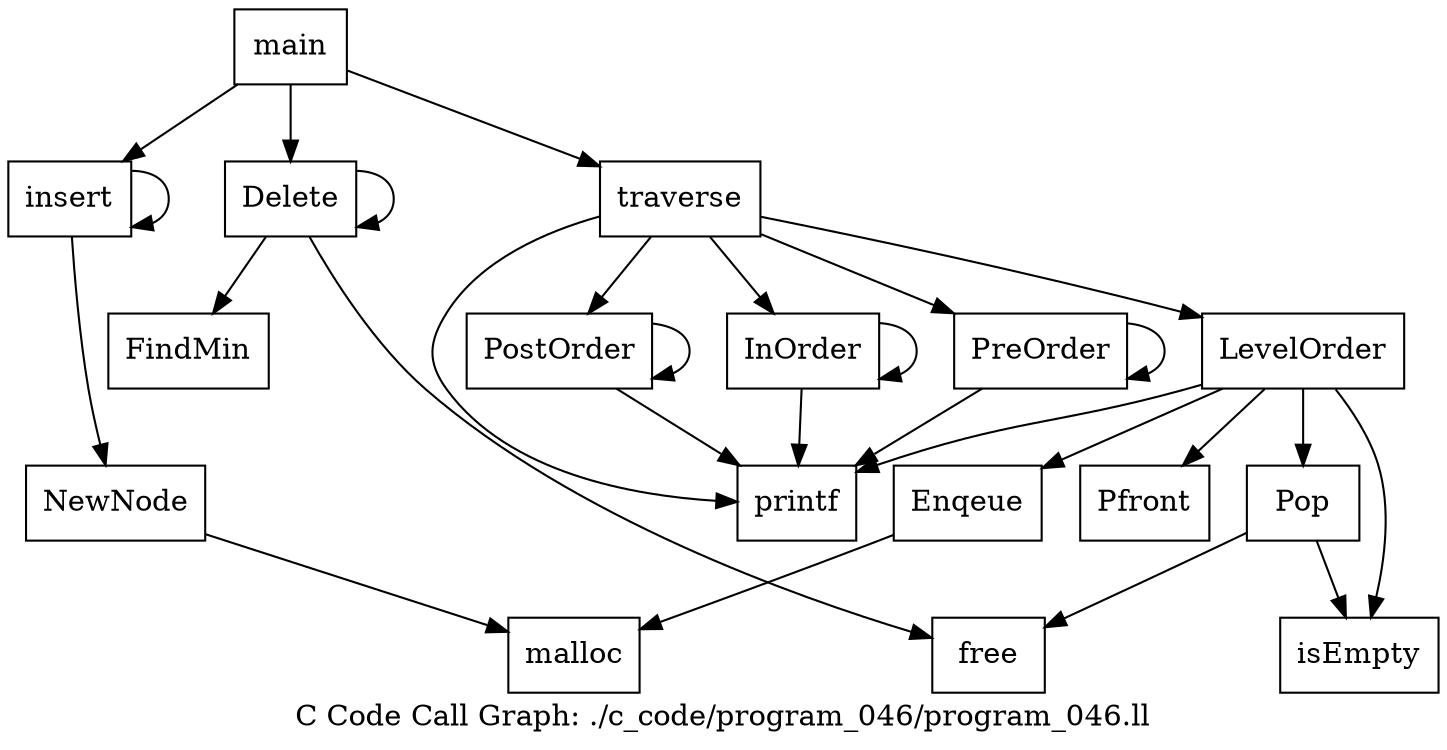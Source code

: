 digraph "C Code Call Graph: ./c_code/program_046/program_046.ll" {
	label="C Code Call Graph: ./c_code/program_046/program_046.ll";

	Node0x55f386f601d0 [shape=record,label="{isEmpty}"];
	Node0x55f386f60600 [shape=record,label="{Pop}"];
	Node0x55f386f60600 -> Node0x55f386f601d0;
	Node0x55f386f60600 -> Node0x55f386f60860;
	Node0x55f386f60860 [shape=record,label="{free}"];
	Node0x55f386f60ac0 [shape=record,label="{Pfront}"];
	Node0x55f386f60d20 [shape=record,label="{Enqeue}"];
	Node0x55f386f60d20 -> Node0x55f386f61310;
	Node0x55f386f61310 [shape=record,label="{malloc}"];
	Node0x55f386f50930 [shape=record,label="{NewNode}"];
	Node0x55f386f50930 -> Node0x55f386f61310;
	Node0x55f386f544b0 [shape=record,label="{PostOrder}"];
	Node0x55f386f544b0 -> Node0x55f386f544b0;
	Node0x55f386f544b0 -> Node0x55f386f54eb0;
	Node0x55f386f54eb0 [shape=record,label="{printf}"];
	Node0x55f386f5aa10 [shape=record,label="{FindMin}"];
	Node0x55f386f624d0 [shape=record,label="{LevelOrder}"];
	Node0x55f386f624d0 -> Node0x55f386f60d20;
	Node0x55f386f624d0 -> Node0x55f386f601d0;
	Node0x55f386f624d0 -> Node0x55f386f60ac0;
	Node0x55f386f624d0 -> Node0x55f386f54eb0;
	Node0x55f386f624d0 -> Node0x55f386f60600;
	Node0x55f386f70450 [shape=record,label="{Delete}"];
	Node0x55f386f70450 -> Node0x55f386f70450;
	Node0x55f386f70450 -> Node0x55f386f5aa10;
	Node0x55f386f70450 -> Node0x55f386f60860;
	Node0x55f386f70620 [shape=record,label="{InOrder}"];
	Node0x55f386f70620 -> Node0x55f386f70620;
	Node0x55f386f70620 -> Node0x55f386f54eb0;
	Node0x55f386f706a0 [shape=record,label="{PreOrder}"];
	Node0x55f386f706a0 -> Node0x55f386f54eb0;
	Node0x55f386f706a0 -> Node0x55f386f706a0;
	Node0x55f386f707d0 [shape=record,label="{insert}"];
	Node0x55f386f707d0 -> Node0x55f386f50930;
	Node0x55f386f707d0 -> Node0x55f386f707d0;
	Node0x55f386f70900 [shape=record,label="{traverse}"];
	Node0x55f386f70900 -> Node0x55f386f54eb0;
	Node0x55f386f70900 -> Node0x55f386f706a0;
	Node0x55f386f70900 -> Node0x55f386f624d0;
	Node0x55f386f70900 -> Node0x55f386f70620;
	Node0x55f386f70900 -> Node0x55f386f544b0;
	Node0x55f386f70b80 [shape=record,label="{main}"];
	Node0x55f386f70b80 -> Node0x55f386f707d0;
	Node0x55f386f70b80 -> Node0x55f386f70900;
	Node0x55f386f70b80 -> Node0x55f386f70450;
}
